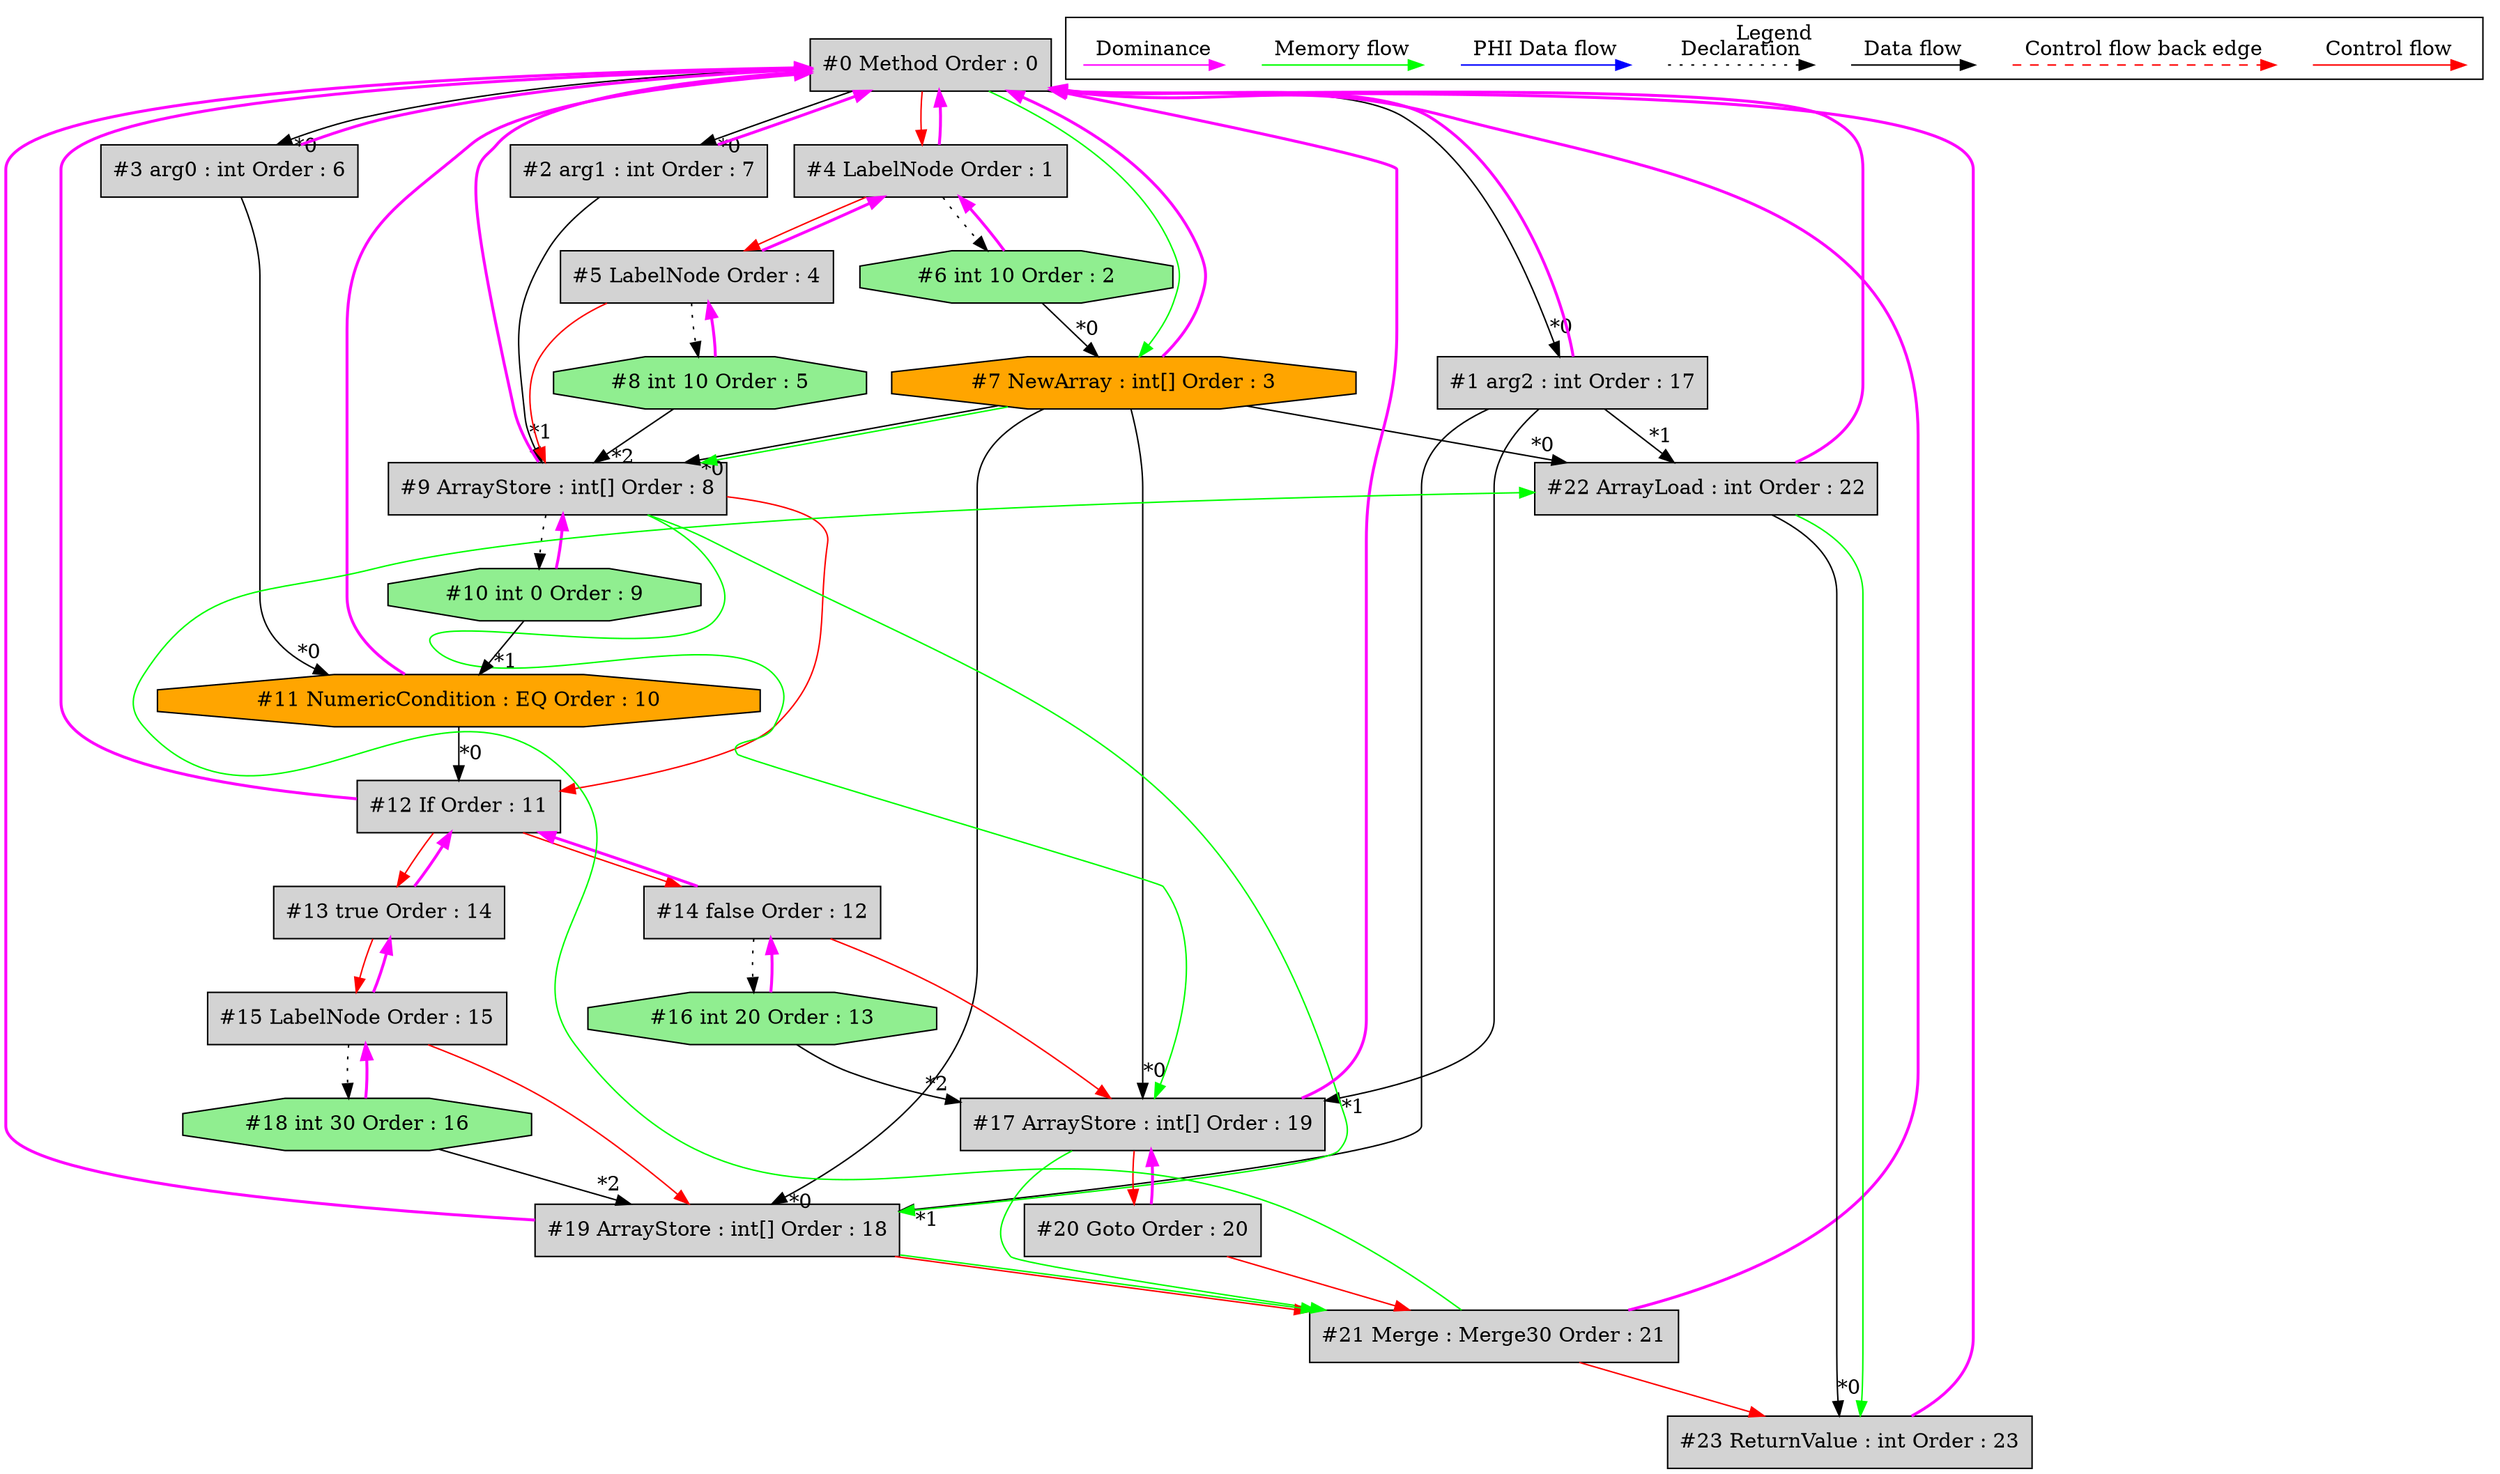digraph debugoutput {
 ordering="in";
 node0[label="#0 Method Order : 0",shape=box, fillcolor=lightgrey, style=filled];
 node1[label="#1 arg2 : int Order : 17",shape=box, fillcolor=lightgrey, style=filled];
 node1 -> node0[dir="forward" color="fuchsia" penwidth="2"];
 node0 -> node1[headlabel="*0", labeldistance=2];
 node2[label="#2 arg1 : int Order : 7",shape=box, fillcolor=lightgrey, style=filled];
 node2 -> node0[dir="forward" color="fuchsia" penwidth="2"];
 node0 -> node2[headlabel="*0", labeldistance=2];
 node3[label="#3 arg0 : int Order : 6",shape=box, fillcolor=lightgrey, style=filled];
 node3 -> node0[dir="forward" color="fuchsia" penwidth="2"];
 node0 -> node3[headlabel="*0", labeldistance=2];
 node4[label="#4 LabelNode Order : 1",shape=box, fillcolor=lightgrey, style=filled];
 node4 -> node0[dir="forward" color="fuchsia" penwidth="2"];
 node0 -> node4[labeldistance=2, color=red, fontcolor=red];
 node5[label="#5 LabelNode Order : 4",shape=box, fillcolor=lightgrey, style=filled];
 node5 -> node4[dir="forward" color="fuchsia" penwidth="2"];
 node4 -> node5[labeldistance=2, color=red, fontcolor=red];
 node6[label="#6 int 10 Order : 2",shape=octagon, fillcolor=lightgreen, style=filled];
 node6 -> node4[dir="forward" color="fuchsia" penwidth="2"];
 node4 -> node6[style=dotted];
 node7[label="#7 NewArray : int[] Order : 3",shape=octagon, fillcolor=orange, style=filled];
 node7 -> node0[dir="forward" color="fuchsia" penwidth="2"];
 node6 -> node7[headlabel="*0", labeldistance=2];
 node0 -> node7[labeldistance=2, color=green, constraint=false];
 node8[label="#8 int 10 Order : 5",shape=octagon, fillcolor=lightgreen, style=filled];
 node8 -> node5[dir="forward" color="fuchsia" penwidth="2"];
 node5 -> node8[style=dotted];
 node9[label="#9 ArrayStore : int[] Order : 8",shape=box, fillcolor=lightgrey, style=filled];
 node9 -> node0[dir="forward" color="fuchsia" penwidth="2"];
 node7 -> node9[headlabel="*0", labeldistance=2];
 node2 -> node9[headlabel="*1", labeldistance=2];
 node8 -> node9[headlabel="*2", labeldistance=2];
 node7 -> node9[labeldistance=2, color=green, constraint=false];
 node5 -> node9[labeldistance=2, color=red, fontcolor=red];
 node10[label="#10 int 0 Order : 9",shape=octagon, fillcolor=lightgreen, style=filled];
 node10 -> node9[dir="forward" color="fuchsia" penwidth="2"];
 node9 -> node10[style=dotted];
 node11[label="#11 NumericCondition : EQ Order : 10",shape=octagon, fillcolor=orange, style=filled];
 node11 -> node0[dir="forward" color="fuchsia" penwidth="2"];
 node3 -> node11[headlabel="*0", labeldistance=2];
 node10 -> node11[headlabel="*1", labeldistance=2];
 node12[label="#12 If Order : 11",shape=box, fillcolor=lightgrey, style=filled];
 node12 -> node0[dir="forward" color="fuchsia" penwidth="2"];
 node11 -> node12[headlabel="*0", labeldistance=2];
 node9 -> node12[labeldistance=2, color=red, fontcolor=red];
 node13[label="#13 true Order : 14",shape=box, fillcolor=lightgrey, style=filled];
 node13 -> node12[dir="forward" color="fuchsia" penwidth="2"];
 node12 -> node13[labeldistance=2, color=red, fontcolor=red];
 node14[label="#14 false Order : 12",shape=box, fillcolor=lightgrey, style=filled];
 node14 -> node12[dir="forward" color="fuchsia" penwidth="2"];
 node12 -> node14[labeldistance=2, color=red, fontcolor=red];
 node15[label="#15 LabelNode Order : 15",shape=box, fillcolor=lightgrey, style=filled];
 node15 -> node13[dir="forward" color="fuchsia" penwidth="2"];
 node13 -> node15[labeldistance=2, color=red, fontcolor=red];
 node16[label="#16 int 20 Order : 13",shape=octagon, fillcolor=lightgreen, style=filled];
 node16 -> node14[dir="forward" color="fuchsia" penwidth="2"];
 node14 -> node16[style=dotted];
 node17[label="#17 ArrayStore : int[] Order : 19",shape=box, fillcolor=lightgrey, style=filled];
 node17 -> node0[dir="forward" color="fuchsia" penwidth="2"];
 node7 -> node17[headlabel="*0", labeldistance=2];
 node1 -> node17[headlabel="*1", labeldistance=2];
 node16 -> node17[headlabel="*2", labeldistance=2];
 node9 -> node17[labeldistance=2, color=green, constraint=false];
 node14 -> node17[labeldistance=2, color=red, fontcolor=red];
 node18[label="#18 int 30 Order : 16",shape=octagon, fillcolor=lightgreen, style=filled];
 node18 -> node15[dir="forward" color="fuchsia" penwidth="2"];
 node15 -> node18[style=dotted];
 node19[label="#19 ArrayStore : int[] Order : 18",shape=box, fillcolor=lightgrey, style=filled];
 node19 -> node0[dir="forward" color="fuchsia" penwidth="2"];
 node7 -> node19[headlabel="*0", labeldistance=2];
 node1 -> node19[headlabel="*1", labeldistance=2];
 node18 -> node19[headlabel="*2", labeldistance=2];
 node9 -> node19[labeldistance=2, color=green, constraint=false];
 node15 -> node19[labeldistance=2, color=red, fontcolor=red];
 node20[label="#20 Goto Order : 20",shape=box, fillcolor=lightgrey, style=filled];
 node20 -> node17[dir="forward" color="fuchsia" penwidth="2"];
 node17 -> node20[labeldistance=2, color=red, fontcolor=red];
 node21[label="#21 Merge : Merge30 Order : 21",shape=box, fillcolor=lightgrey, style=filled];
 node21 -> node0[dir="forward" color="fuchsia" penwidth="2"];
 node20 -> node21[labeldistance=2, color=red, fontcolor=red];
 node19 -> node21[labeldistance=2, color=red, fontcolor=red];
 node17 -> node21[labeldistance=2, color=green, constraint=false];
 node19 -> node21[labeldistance=2, color=green, constraint=false];
 node22[label="#22 ArrayLoad : int Order : 22",shape=box, fillcolor=lightgrey, style=filled];
 node22 -> node0[dir="forward" color="fuchsia" penwidth="2"];
 node7 -> node22[headlabel="*0", labeldistance=2];
 node1 -> node22[headlabel="*1", labeldistance=2];
 node21 -> node22[labeldistance=2, color=green, constraint=false];
 node23[label="#23 ReturnValue : int Order : 23",shape=box, fillcolor=lightgrey, style=filled];
 node23 -> node0[dir="forward" color="fuchsia" penwidth="2"];
 node22 -> node23[headlabel="*0", labeldistance=2];
 node21 -> node23[labeldistance=2, color=red, fontcolor=red];
 node22 -> node23[labeldistance=2, color=green, constraint=false];
 subgraph cluster_000 {
  label = "Legend";
  node [shape=point]
  {
   rank=same;
   c0 [style = invis];
   c1 [style = invis];
   c2 [style = invis];
   c3 [style = invis];
   d0 [style = invis];
   d1 [style = invis];
   d2 [style = invis];
   d3 [style = invis];
   d4 [style = invis];
   d5 [style = invis];
   d6 [style = invis];
   d7 [style = invis];
   d8 [style = invis];
   d9 [style = invis];
  }
  c0 -> c1 [label="Control flow", style=solid, color=red]
  c2 -> c3 [label="Control flow back edge", style=dashed, color=red]
  d0 -> d1 [label="Data flow"]
  d2 -> d3 [label="Declaration", style=dotted]
  d4 -> d5 [label="PHI Data flow", color=blue]
  d6 -> d7 [label="Memory flow", color=green]
  d8 -> d9 [label="Dominance", color=fuchsia, style=solid]
 }

}
